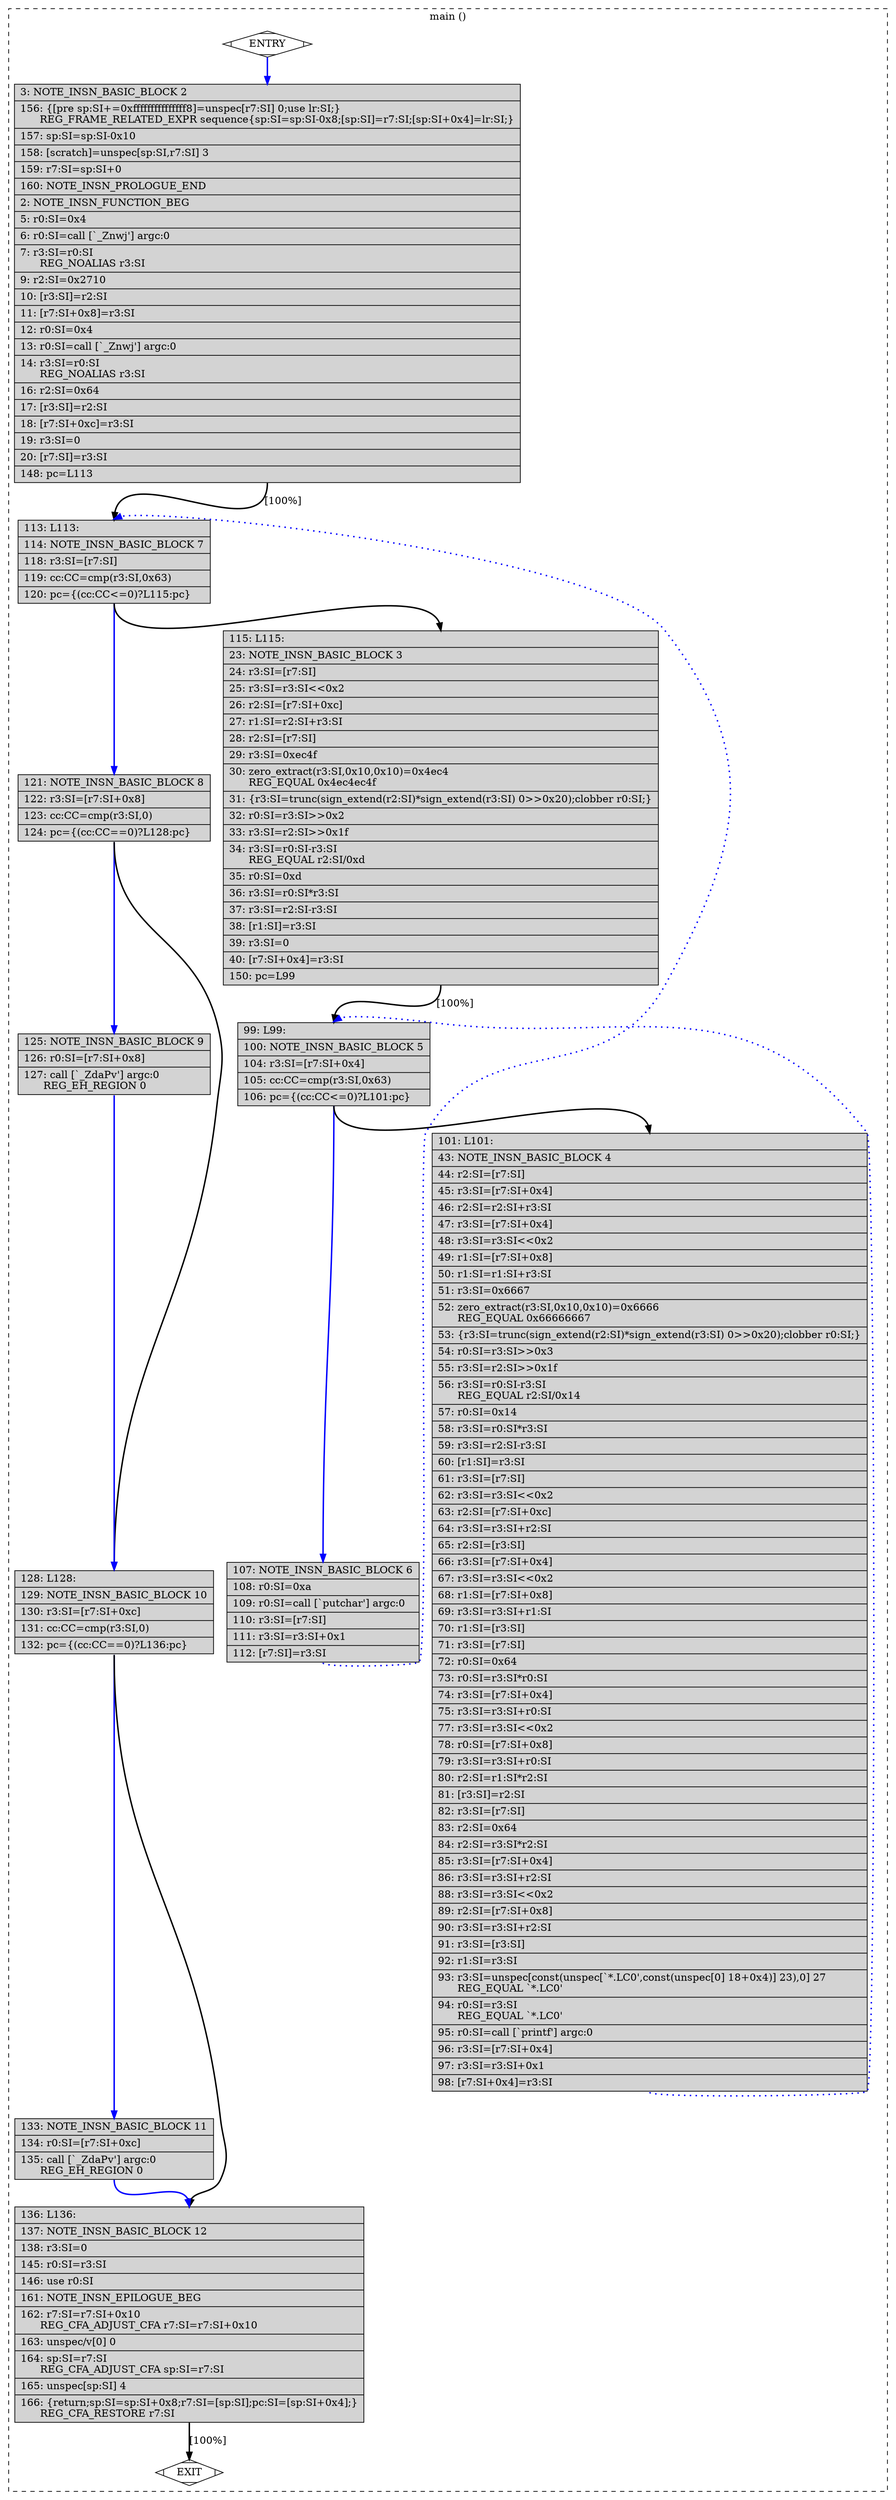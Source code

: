 digraph "a-matmul-v2.cpp.297r.pro_and_epilogue" {
overlap=false;
subgraph "cluster_main" {
	style="dashed";
	color="black";
	label="main ()";
	fn_0_basic_block_0 [shape=Mdiamond,style=filled,fillcolor=white,label="ENTRY"];

	fn_0_basic_block_2 [shape=record,style=filled,fillcolor=lightgrey,label="{\ \ \ \ 3:\ NOTE_INSN_BASIC_BLOCK\ 2\l\
|\ \ 156:\ \{[pre\ sp:SI+=0xfffffffffffffff8]=unspec[r7:SI]\ 0;use\ lr:SI;\}\l\
\ \ \ \ \ \ REG_FRAME_RELATED_EXPR\ sequence\{sp:SI=sp:SI-0x8;[sp:SI]=r7:SI;[sp:SI+0x4]=lr:SI;\}\l\
|\ \ 157:\ sp:SI=sp:SI-0x10\l\
|\ \ 158:\ [scratch]=unspec[sp:SI,r7:SI]\ 3\l\
|\ \ 159:\ r7:SI=sp:SI+0\l\
|\ \ 160:\ NOTE_INSN_PROLOGUE_END\l\
|\ \ \ \ 2:\ NOTE_INSN_FUNCTION_BEG\l\
|\ \ \ \ 5:\ r0:SI=0x4\l\
|\ \ \ \ 6:\ r0:SI=call\ [`_Znwj']\ argc:0\l\
|\ \ \ \ 7:\ r3:SI=r0:SI\l\
\ \ \ \ \ \ REG_NOALIAS\ r3:SI\l\
|\ \ \ \ 9:\ r2:SI=0x2710\l\
|\ \ \ 10:\ [r3:SI]=r2:SI\l\
|\ \ \ 11:\ [r7:SI+0x8]=r3:SI\l\
|\ \ \ 12:\ r0:SI=0x4\l\
|\ \ \ 13:\ r0:SI=call\ [`_Znwj']\ argc:0\l\
|\ \ \ 14:\ r3:SI=r0:SI\l\
\ \ \ \ \ \ REG_NOALIAS\ r3:SI\l\
|\ \ \ 16:\ r2:SI=0x64\l\
|\ \ \ 17:\ [r3:SI]=r2:SI\l\
|\ \ \ 18:\ [r7:SI+0xc]=r3:SI\l\
|\ \ \ 19:\ r3:SI=0\l\
|\ \ \ 20:\ [r7:SI]=r3:SI\l\
|\ \ 148:\ pc=L113\l\
}"];

	fn_0_basic_block_7 [shape=record,style=filled,fillcolor=lightgrey,label="{\ \ 113:\ L113:\l\
|\ \ 114:\ NOTE_INSN_BASIC_BLOCK\ 7\l\
|\ \ 118:\ r3:SI=[r7:SI]\l\
|\ \ 119:\ cc:CC=cmp(r3:SI,0x63)\l\
|\ \ 120:\ pc=\{(cc:CC\<=0)?L115:pc\}\l\
}"];

	fn_0_basic_block_8 [shape=record,style=filled,fillcolor=lightgrey,label="{\ \ 121:\ NOTE_INSN_BASIC_BLOCK\ 8\l\
|\ \ 122:\ r3:SI=[r7:SI+0x8]\l\
|\ \ 123:\ cc:CC=cmp(r3:SI,0)\l\
|\ \ 124:\ pc=\{(cc:CC==0)?L128:pc\}\l\
}"];

	fn_0_basic_block_9 [shape=record,style=filled,fillcolor=lightgrey,label="{\ \ 125:\ NOTE_INSN_BASIC_BLOCK\ 9\l\
|\ \ 126:\ r0:SI=[r7:SI+0x8]\l\
|\ \ 127:\ call\ [`_ZdaPv']\ argc:0\l\
\ \ \ \ \ \ REG_EH_REGION\ 0\l\
}"];

	fn_0_basic_block_10 [shape=record,style=filled,fillcolor=lightgrey,label="{\ \ 128:\ L128:\l\
|\ \ 129:\ NOTE_INSN_BASIC_BLOCK\ 10\l\
|\ \ 130:\ r3:SI=[r7:SI+0xc]\l\
|\ \ 131:\ cc:CC=cmp(r3:SI,0)\l\
|\ \ 132:\ pc=\{(cc:CC==0)?L136:pc\}\l\
}"];

	fn_0_basic_block_11 [shape=record,style=filled,fillcolor=lightgrey,label="{\ \ 133:\ NOTE_INSN_BASIC_BLOCK\ 11\l\
|\ \ 134:\ r0:SI=[r7:SI+0xc]\l\
|\ \ 135:\ call\ [`_ZdaPv']\ argc:0\l\
\ \ \ \ \ \ REG_EH_REGION\ 0\l\
}"];

	fn_0_basic_block_12 [shape=record,style=filled,fillcolor=lightgrey,label="{\ \ 136:\ L136:\l\
|\ \ 137:\ NOTE_INSN_BASIC_BLOCK\ 12\l\
|\ \ 138:\ r3:SI=0\l\
|\ \ 145:\ r0:SI=r3:SI\l\
|\ \ 146:\ use\ r0:SI\l\
|\ \ 161:\ NOTE_INSN_EPILOGUE_BEG\l\
|\ \ 162:\ r7:SI=r7:SI+0x10\l\
\ \ \ \ \ \ REG_CFA_ADJUST_CFA\ r7:SI=r7:SI+0x10\l\
|\ \ 163:\ unspec/v[0]\ 0\l\
|\ \ 164:\ sp:SI=r7:SI\l\
\ \ \ \ \ \ REG_CFA_ADJUST_CFA\ sp:SI=r7:SI\l\
|\ \ 165:\ unspec[sp:SI]\ 4\l\
|\ \ 166:\ \{return;sp:SI=sp:SI+0x8;r7:SI=[sp:SI];pc:SI=[sp:SI+0x4];\}\l\
\ \ \ \ \ \ REG_CFA_RESTORE\ r7:SI\l\
}"];

	fn_0_basic_block_3 [shape=record,style=filled,fillcolor=lightgrey,label="{\ \ 115:\ L115:\l\
|\ \ \ 23:\ NOTE_INSN_BASIC_BLOCK\ 3\l\
|\ \ \ 24:\ r3:SI=[r7:SI]\l\
|\ \ \ 25:\ r3:SI=r3:SI\<\<0x2\l\
|\ \ \ 26:\ r2:SI=[r7:SI+0xc]\l\
|\ \ \ 27:\ r1:SI=r2:SI+r3:SI\l\
|\ \ \ 28:\ r2:SI=[r7:SI]\l\
|\ \ \ 29:\ r3:SI=0xec4f\l\
|\ \ \ 30:\ zero_extract(r3:SI,0x10,0x10)=0x4ec4\l\
\ \ \ \ \ \ REG_EQUAL\ 0x4ec4ec4f\l\
|\ \ \ 31:\ \{r3:SI=trunc(sign_extend(r2:SI)*sign_extend(r3:SI)\ 0\>\>0x20);clobber\ r0:SI;\}\l\
|\ \ \ 32:\ r0:SI=r3:SI\>\>0x2\l\
|\ \ \ 33:\ r3:SI=r2:SI\>\>0x1f\l\
|\ \ \ 34:\ r3:SI=r0:SI-r3:SI\l\
\ \ \ \ \ \ REG_EQUAL\ r2:SI/0xd\l\
|\ \ \ 35:\ r0:SI=0xd\l\
|\ \ \ 36:\ r3:SI=r0:SI*r3:SI\l\
|\ \ \ 37:\ r3:SI=r2:SI-r3:SI\l\
|\ \ \ 38:\ [r1:SI]=r3:SI\l\
|\ \ \ 39:\ r3:SI=0\l\
|\ \ \ 40:\ [r7:SI+0x4]=r3:SI\l\
|\ \ 150:\ pc=L99\l\
}"];

	fn_0_basic_block_5 [shape=record,style=filled,fillcolor=lightgrey,label="{\ \ \ 99:\ L99:\l\
|\ \ 100:\ NOTE_INSN_BASIC_BLOCK\ 5\l\
|\ \ 104:\ r3:SI=[r7:SI+0x4]\l\
|\ \ 105:\ cc:CC=cmp(r3:SI,0x63)\l\
|\ \ 106:\ pc=\{(cc:CC\<=0)?L101:pc\}\l\
}"];

	fn_0_basic_block_6 [shape=record,style=filled,fillcolor=lightgrey,label="{\ \ 107:\ NOTE_INSN_BASIC_BLOCK\ 6\l\
|\ \ 108:\ r0:SI=0xa\l\
|\ \ 109:\ r0:SI=call\ [`putchar']\ argc:0\l\
|\ \ 110:\ r3:SI=[r7:SI]\l\
|\ \ 111:\ r3:SI=r3:SI+0x1\l\
|\ \ 112:\ [r7:SI]=r3:SI\l\
}"];

	fn_0_basic_block_4 [shape=record,style=filled,fillcolor=lightgrey,label="{\ \ 101:\ L101:\l\
|\ \ \ 43:\ NOTE_INSN_BASIC_BLOCK\ 4\l\
|\ \ \ 44:\ r2:SI=[r7:SI]\l\
|\ \ \ 45:\ r3:SI=[r7:SI+0x4]\l\
|\ \ \ 46:\ r2:SI=r2:SI+r3:SI\l\
|\ \ \ 47:\ r3:SI=[r7:SI+0x4]\l\
|\ \ \ 48:\ r3:SI=r3:SI\<\<0x2\l\
|\ \ \ 49:\ r1:SI=[r7:SI+0x8]\l\
|\ \ \ 50:\ r1:SI=r1:SI+r3:SI\l\
|\ \ \ 51:\ r3:SI=0x6667\l\
|\ \ \ 52:\ zero_extract(r3:SI,0x10,0x10)=0x6666\l\
\ \ \ \ \ \ REG_EQUAL\ 0x66666667\l\
|\ \ \ 53:\ \{r3:SI=trunc(sign_extend(r2:SI)*sign_extend(r3:SI)\ 0\>\>0x20);clobber\ r0:SI;\}\l\
|\ \ \ 54:\ r0:SI=r3:SI\>\>0x3\l\
|\ \ \ 55:\ r3:SI=r2:SI\>\>0x1f\l\
|\ \ \ 56:\ r3:SI=r0:SI-r3:SI\l\
\ \ \ \ \ \ REG_EQUAL\ r2:SI/0x14\l\
|\ \ \ 57:\ r0:SI=0x14\l\
|\ \ \ 58:\ r3:SI=r0:SI*r3:SI\l\
|\ \ \ 59:\ r3:SI=r2:SI-r3:SI\l\
|\ \ \ 60:\ [r1:SI]=r3:SI\l\
|\ \ \ 61:\ r3:SI=[r7:SI]\l\
|\ \ \ 62:\ r3:SI=r3:SI\<\<0x2\l\
|\ \ \ 63:\ r2:SI=[r7:SI+0xc]\l\
|\ \ \ 64:\ r3:SI=r3:SI+r2:SI\l\
|\ \ \ 65:\ r2:SI=[r3:SI]\l\
|\ \ \ 66:\ r3:SI=[r7:SI+0x4]\l\
|\ \ \ 67:\ r3:SI=r3:SI\<\<0x2\l\
|\ \ \ 68:\ r1:SI=[r7:SI+0x8]\l\
|\ \ \ 69:\ r3:SI=r3:SI+r1:SI\l\
|\ \ \ 70:\ r1:SI=[r3:SI]\l\
|\ \ \ 71:\ r3:SI=[r7:SI]\l\
|\ \ \ 72:\ r0:SI=0x64\l\
|\ \ \ 73:\ r0:SI=r3:SI*r0:SI\l\
|\ \ \ 74:\ r3:SI=[r7:SI+0x4]\l\
|\ \ \ 75:\ r3:SI=r3:SI+r0:SI\l\
|\ \ \ 77:\ r3:SI=r3:SI\<\<0x2\l\
|\ \ \ 78:\ r0:SI=[r7:SI+0x8]\l\
|\ \ \ 79:\ r3:SI=r3:SI+r0:SI\l\
|\ \ \ 80:\ r2:SI=r1:SI*r2:SI\l\
|\ \ \ 81:\ [r3:SI]=r2:SI\l\
|\ \ \ 82:\ r3:SI=[r7:SI]\l\
|\ \ \ 83:\ r2:SI=0x64\l\
|\ \ \ 84:\ r2:SI=r3:SI*r2:SI\l\
|\ \ \ 85:\ r3:SI=[r7:SI+0x4]\l\
|\ \ \ 86:\ r3:SI=r3:SI+r2:SI\l\
|\ \ \ 88:\ r3:SI=r3:SI\<\<0x2\l\
|\ \ \ 89:\ r2:SI=[r7:SI+0x8]\l\
|\ \ \ 90:\ r3:SI=r3:SI+r2:SI\l\
|\ \ \ 91:\ r3:SI=[r3:SI]\l\
|\ \ \ 92:\ r1:SI=r3:SI\l\
|\ \ \ 93:\ r3:SI=unspec[const(unspec[`*.LC0',const(unspec[0]\ 18+0x4)]\ 23),0]\ 27\l\
\ \ \ \ \ \ REG_EQUAL\ `*.LC0'\l\
|\ \ \ 94:\ r0:SI=r3:SI\l\
\ \ \ \ \ \ REG_EQUAL\ `*.LC0'\l\
|\ \ \ 95:\ r0:SI=call\ [`printf']\ argc:0\l\
|\ \ \ 96:\ r3:SI=[r7:SI+0x4]\l\
|\ \ \ 97:\ r3:SI=r3:SI+0x1\l\
|\ \ \ 98:\ [r7:SI+0x4]=r3:SI\l\
}"];

	fn_0_basic_block_1 [shape=Mdiamond,style=filled,fillcolor=white,label="EXIT"];

	fn_0_basic_block_0:s -> fn_0_basic_block_2:n [style="solid,bold",color=blue,weight=100,constraint=true];
	fn_0_basic_block_2:s -> fn_0_basic_block_7:n [style="solid,bold",color=black,weight=10,constraint=true,label="[100%]"];
	fn_0_basic_block_3:s -> fn_0_basic_block_5:n [style="solid,bold",color=black,weight=10,constraint=true,label="[100%]"];
	fn_0_basic_block_4:s -> fn_0_basic_block_5:n [style="dotted,bold",color=blue,weight=10,constraint=false];
	fn_0_basic_block_5:s -> fn_0_basic_block_4:n [style="solid,bold",color=black,weight=10,constraint=true];
	fn_0_basic_block_5:s -> fn_0_basic_block_6:n [style="solid,bold",color=blue,weight=100,constraint=true];
	fn_0_basic_block_6:s -> fn_0_basic_block_7:n [style="dotted,bold",color=blue,weight=10,constraint=false];
	fn_0_basic_block_7:s -> fn_0_basic_block_3:n [style="solid,bold",color=black,weight=10,constraint=true];
	fn_0_basic_block_7:s -> fn_0_basic_block_8:n [style="solid,bold",color=blue,weight=100,constraint=true];
	fn_0_basic_block_8:s -> fn_0_basic_block_9:n [style="solid,bold",color=blue,weight=100,constraint=true];
	fn_0_basic_block_8:s -> fn_0_basic_block_10:n [style="solid,bold",color=black,weight=10,constraint=true];
	fn_0_basic_block_9:s -> fn_0_basic_block_10:n [style="solid,bold",color=blue,weight=100,constraint=true];
	fn_0_basic_block_10:s -> fn_0_basic_block_11:n [style="solid,bold",color=blue,weight=100,constraint=true];
	fn_0_basic_block_10:s -> fn_0_basic_block_12:n [style="solid,bold",color=black,weight=10,constraint=true];
	fn_0_basic_block_11:s -> fn_0_basic_block_12:n [style="solid,bold",color=blue,weight=100,constraint=true];
	fn_0_basic_block_12:s -> fn_0_basic_block_1:n [style="solid,bold",color=black,weight=10,constraint=true,label="[100%]"];
	fn_0_basic_block_0:s -> fn_0_basic_block_1:n [style="invis",constraint=true];
}
}
